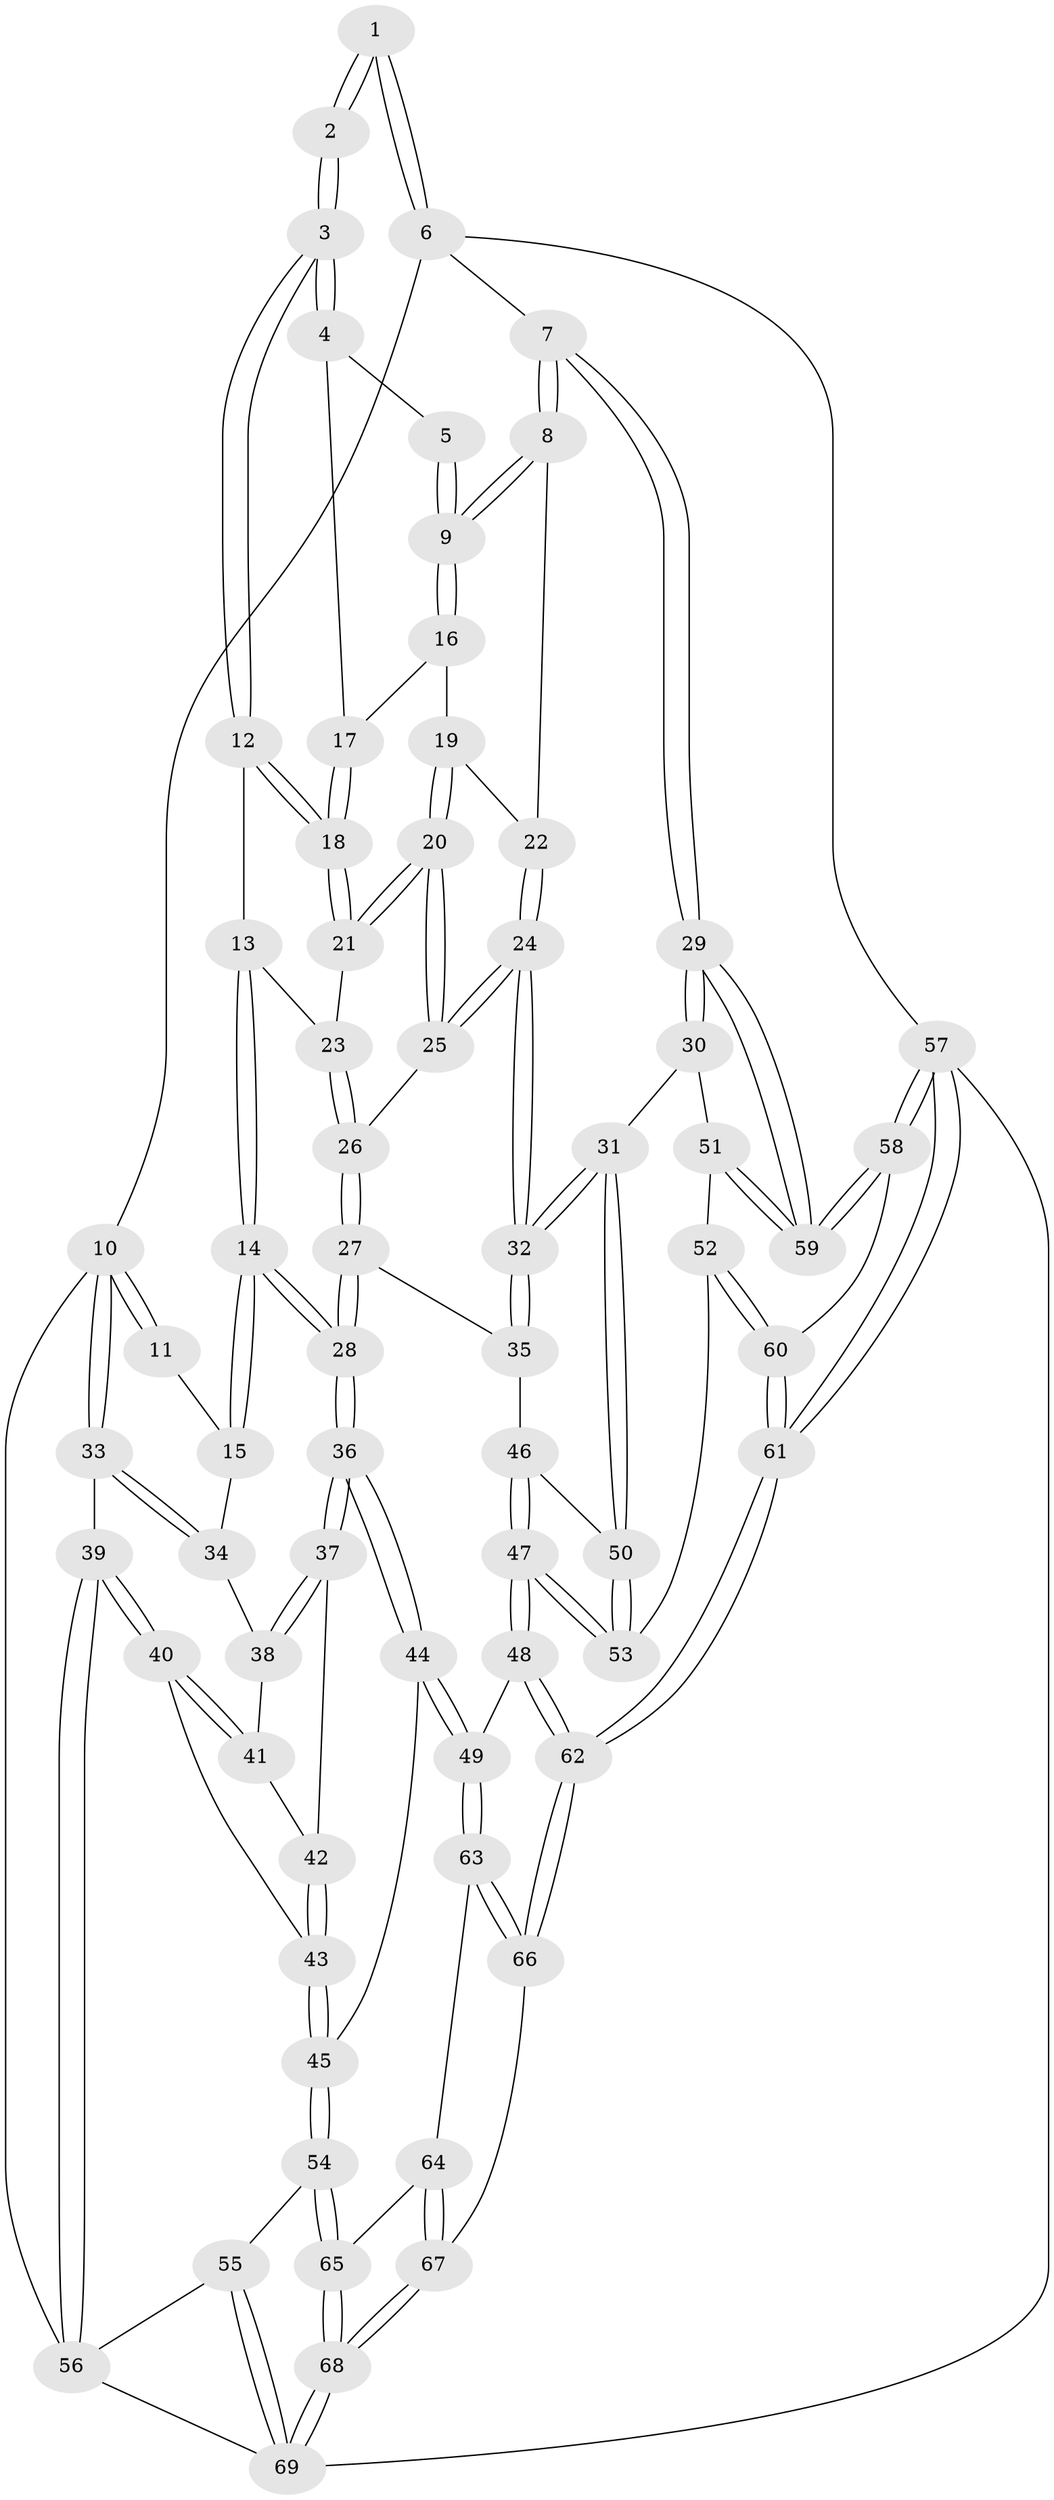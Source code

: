 // Generated by graph-tools (version 1.1) at 2025/03/03/09/25 03:03:17]
// undirected, 69 vertices, 169 edges
graph export_dot {
graph [start="1"]
  node [color=gray90,style=filled];
  1 [pos="+0.9766069404779044+0"];
  2 [pos="+0.5621569303571995+0"];
  3 [pos="+0.6030579276635077+0"];
  4 [pos="+0.7881423926301452+0.06436577367882913"];
  5 [pos="+0.8991652868055988+0"];
  6 [pos="+1+0"];
  7 [pos="+1+0.283173077736117"];
  8 [pos="+0.9604804278214296+0.17698827273730935"];
  9 [pos="+0.9220244652898616+0.13049644590900913"];
  10 [pos="+0+0"];
  11 [pos="+0.3196845017903271+0"];
  12 [pos="+0.5962578406636843+0.02909795502334683"];
  13 [pos="+0.5627617758223589+0.08971759264680443"];
  14 [pos="+0.40438320459215144+0.23832867849255526"];
  15 [pos="+0.25139018039995537+0.13599051928802217"];
  16 [pos="+0.8093266959940267+0.0987965881828447"];
  17 [pos="+0.7981872442574809+0.08323293465332306"];
  18 [pos="+0.6919834708590501+0.15275700768073922"];
  19 [pos="+0.7915830622251503+0.13160016000741456"];
  20 [pos="+0.7445295515937963+0.20960889048437673"];
  21 [pos="+0.7055511797114404+0.17543082458711692"];
  22 [pos="+0.8635795001197956+0.20919378329232605"];
  23 [pos="+0.6101558815028473+0.23329369492972804"];
  24 [pos="+0.7615403647677855+0.2464162663006039"];
  25 [pos="+0.7583744476580258+0.24275952160813702"];
  26 [pos="+0.605433595484772+0.2696799915091247"];
  27 [pos="+0.5487172763288505+0.35166499866054546"];
  28 [pos="+0.4422363260767156+0.3367994864243819"];
  29 [pos="+1+0.31533723718813006"];
  30 [pos="+0.8702227046673189+0.3858153510975184"];
  31 [pos="+0.7792095543899314+0.3827079343083835"];
  32 [pos="+0.7719504024831628+0.37362665463211436"];
  33 [pos="+0+0"];
  34 [pos="+0.19228187820716444+0.17050764062670473"];
  35 [pos="+0.5491616930653165+0.35199232260206287"];
  36 [pos="+0.38640288849316234+0.42687660230716895"];
  37 [pos="+0.27598024414821487+0.4038376580606722"];
  38 [pos="+0.1886430729085604+0.17833563332453514"];
  39 [pos="+0+0.39686319593920233"];
  40 [pos="+0+0.38809959583870796"];
  41 [pos="+0.13967521432433017+0.25494183818414873"];
  42 [pos="+0.1979738712250105+0.41173560167613465"];
  43 [pos="+0.13884512917510478+0.4843239481660958"];
  44 [pos="+0.3811915452684266+0.5249368650390834"];
  45 [pos="+0.18786387185163897+0.6107527770451698"];
  46 [pos="+0.5638708620991033+0.3903635595736973"];
  47 [pos="+0.5980003662845809+0.6381294423759649"];
  48 [pos="+0.5960806920384234+0.6409063169743443"];
  49 [pos="+0.4719934549968046+0.6259063955205612"];
  50 [pos="+0.7337717240477549+0.530651593574423"];
  51 [pos="+0.8843048238146977+0.5530726765374839"];
  52 [pos="+0.8224138591237511+0.5817369833940808"];
  53 [pos="+0.7335158998862746+0.5330772170521638"];
  54 [pos="+0.12225807165668597+0.7589408278652947"];
  55 [pos="+0.06452405423929526+0.7646702759849979"];
  56 [pos="+0+0.7572013960256887"];
  57 [pos="+1+1"];
  58 [pos="+1+0.7759381776590321"];
  59 [pos="+1+0.556897962699291"];
  60 [pos="+0.8258121337322711+0.594805367929912"];
  61 [pos="+0.8946148955986465+1"];
  62 [pos="+0.781169471642791+1"];
  63 [pos="+0.38803850187776506+0.7511090490447049"];
  64 [pos="+0.286056479171945+0.8038357709716563"];
  65 [pos="+0.21007963197720547+0.8222222881215087"];
  66 [pos="+0.7362865450667285+1"];
  67 [pos="+0.7006163227875281+1"];
  68 [pos="+0.3075997064506074+1"];
  69 [pos="+0.08443795781064715+1"];
  1 -- 2;
  1 -- 2;
  1 -- 6;
  1 -- 6;
  2 -- 3;
  2 -- 3;
  3 -- 4;
  3 -- 4;
  3 -- 12;
  3 -- 12;
  4 -- 5;
  4 -- 17;
  5 -- 9;
  5 -- 9;
  6 -- 7;
  6 -- 10;
  6 -- 57;
  7 -- 8;
  7 -- 8;
  7 -- 29;
  7 -- 29;
  8 -- 9;
  8 -- 9;
  8 -- 22;
  9 -- 16;
  9 -- 16;
  10 -- 11;
  10 -- 11;
  10 -- 33;
  10 -- 33;
  10 -- 56;
  11 -- 15;
  12 -- 13;
  12 -- 18;
  12 -- 18;
  13 -- 14;
  13 -- 14;
  13 -- 23;
  14 -- 15;
  14 -- 15;
  14 -- 28;
  14 -- 28;
  15 -- 34;
  16 -- 17;
  16 -- 19;
  17 -- 18;
  17 -- 18;
  18 -- 21;
  18 -- 21;
  19 -- 20;
  19 -- 20;
  19 -- 22;
  20 -- 21;
  20 -- 21;
  20 -- 25;
  20 -- 25;
  21 -- 23;
  22 -- 24;
  22 -- 24;
  23 -- 26;
  23 -- 26;
  24 -- 25;
  24 -- 25;
  24 -- 32;
  24 -- 32;
  25 -- 26;
  26 -- 27;
  26 -- 27;
  27 -- 28;
  27 -- 28;
  27 -- 35;
  28 -- 36;
  28 -- 36;
  29 -- 30;
  29 -- 30;
  29 -- 59;
  29 -- 59;
  30 -- 31;
  30 -- 51;
  31 -- 32;
  31 -- 32;
  31 -- 50;
  31 -- 50;
  32 -- 35;
  32 -- 35;
  33 -- 34;
  33 -- 34;
  33 -- 39;
  34 -- 38;
  35 -- 46;
  36 -- 37;
  36 -- 37;
  36 -- 44;
  36 -- 44;
  37 -- 38;
  37 -- 38;
  37 -- 42;
  38 -- 41;
  39 -- 40;
  39 -- 40;
  39 -- 56;
  39 -- 56;
  40 -- 41;
  40 -- 41;
  40 -- 43;
  41 -- 42;
  42 -- 43;
  42 -- 43;
  43 -- 45;
  43 -- 45;
  44 -- 45;
  44 -- 49;
  44 -- 49;
  45 -- 54;
  45 -- 54;
  46 -- 47;
  46 -- 47;
  46 -- 50;
  47 -- 48;
  47 -- 48;
  47 -- 53;
  47 -- 53;
  48 -- 49;
  48 -- 62;
  48 -- 62;
  49 -- 63;
  49 -- 63;
  50 -- 53;
  50 -- 53;
  51 -- 52;
  51 -- 59;
  51 -- 59;
  52 -- 53;
  52 -- 60;
  52 -- 60;
  54 -- 55;
  54 -- 65;
  54 -- 65;
  55 -- 56;
  55 -- 69;
  55 -- 69;
  56 -- 69;
  57 -- 58;
  57 -- 58;
  57 -- 61;
  57 -- 61;
  57 -- 69;
  58 -- 59;
  58 -- 59;
  58 -- 60;
  60 -- 61;
  60 -- 61;
  61 -- 62;
  61 -- 62;
  62 -- 66;
  62 -- 66;
  63 -- 64;
  63 -- 66;
  63 -- 66;
  64 -- 65;
  64 -- 67;
  64 -- 67;
  65 -- 68;
  65 -- 68;
  66 -- 67;
  67 -- 68;
  67 -- 68;
  68 -- 69;
  68 -- 69;
}
